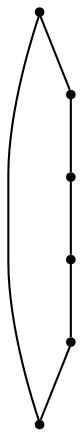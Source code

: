 graph {
  node [shape=point,comment="{\"directed\":false,\"doi\":\"10.1007/978-3-030-04414-5_14\",\"figure\":\"3 (3)\"}"]

  v0 [pos="295.509565207856,1942.3691130468183"]
  v1 [pos="362.1868538838528,2075.7220560503956"]
  v2 [pos="362.1868538838528,2009.0455845486067"]
  v3 [pos="362.1868538838528,1942.3691130468178"]
  v4 [pos="295.509565207856,2009.0455845486067"]
  v5 [pos="295.509565207856,2075.7220560503956"]

  v0 -- v1 [id="-1",pos="295.509565207856,1942.3691130468183 328.848233391511,1953.4832148334017 351.07260793639017,1997.9314827620233 362.1868538838528,2075.7220560503956"]
  v5 -- v3 [id="-2",pos="295.509565207856,2075.7220560503956 362.1868538838528,1942.3691130468178 362.1868538838528,1942.3691130468178 362.1868538838528,1942.3691130468178"]
  v0 -- v4 [id="-3",pos="295.509565207856,1942.3691130468183 295.509565207856,2009.0455845486067 295.509565207856,2009.0455845486067 295.509565207856,2009.0455845486067"]
  v4 -- v5 [id="-4",pos="295.509565207856,2009.0455845486067 295.509565207856,2075.7220560503956 295.509565207856,2075.7220560503956 295.509565207856,2075.7220560503956"]
  v2 -- v1 [id="-5",pos="362.1868538838528,2009.0455845486067 362.1868538838528,2075.7220560503956 362.1868538838528,2075.7220560503956 362.1868538838528,2075.7220560503956"]
  v3 -- v2 [id="-6",pos="362.1868538838528,1942.3691130468178 362.1868538838528,2009.0455845486067 362.1868538838528,2009.0455845486067 362.1868538838528,2009.0455845486067"]
}